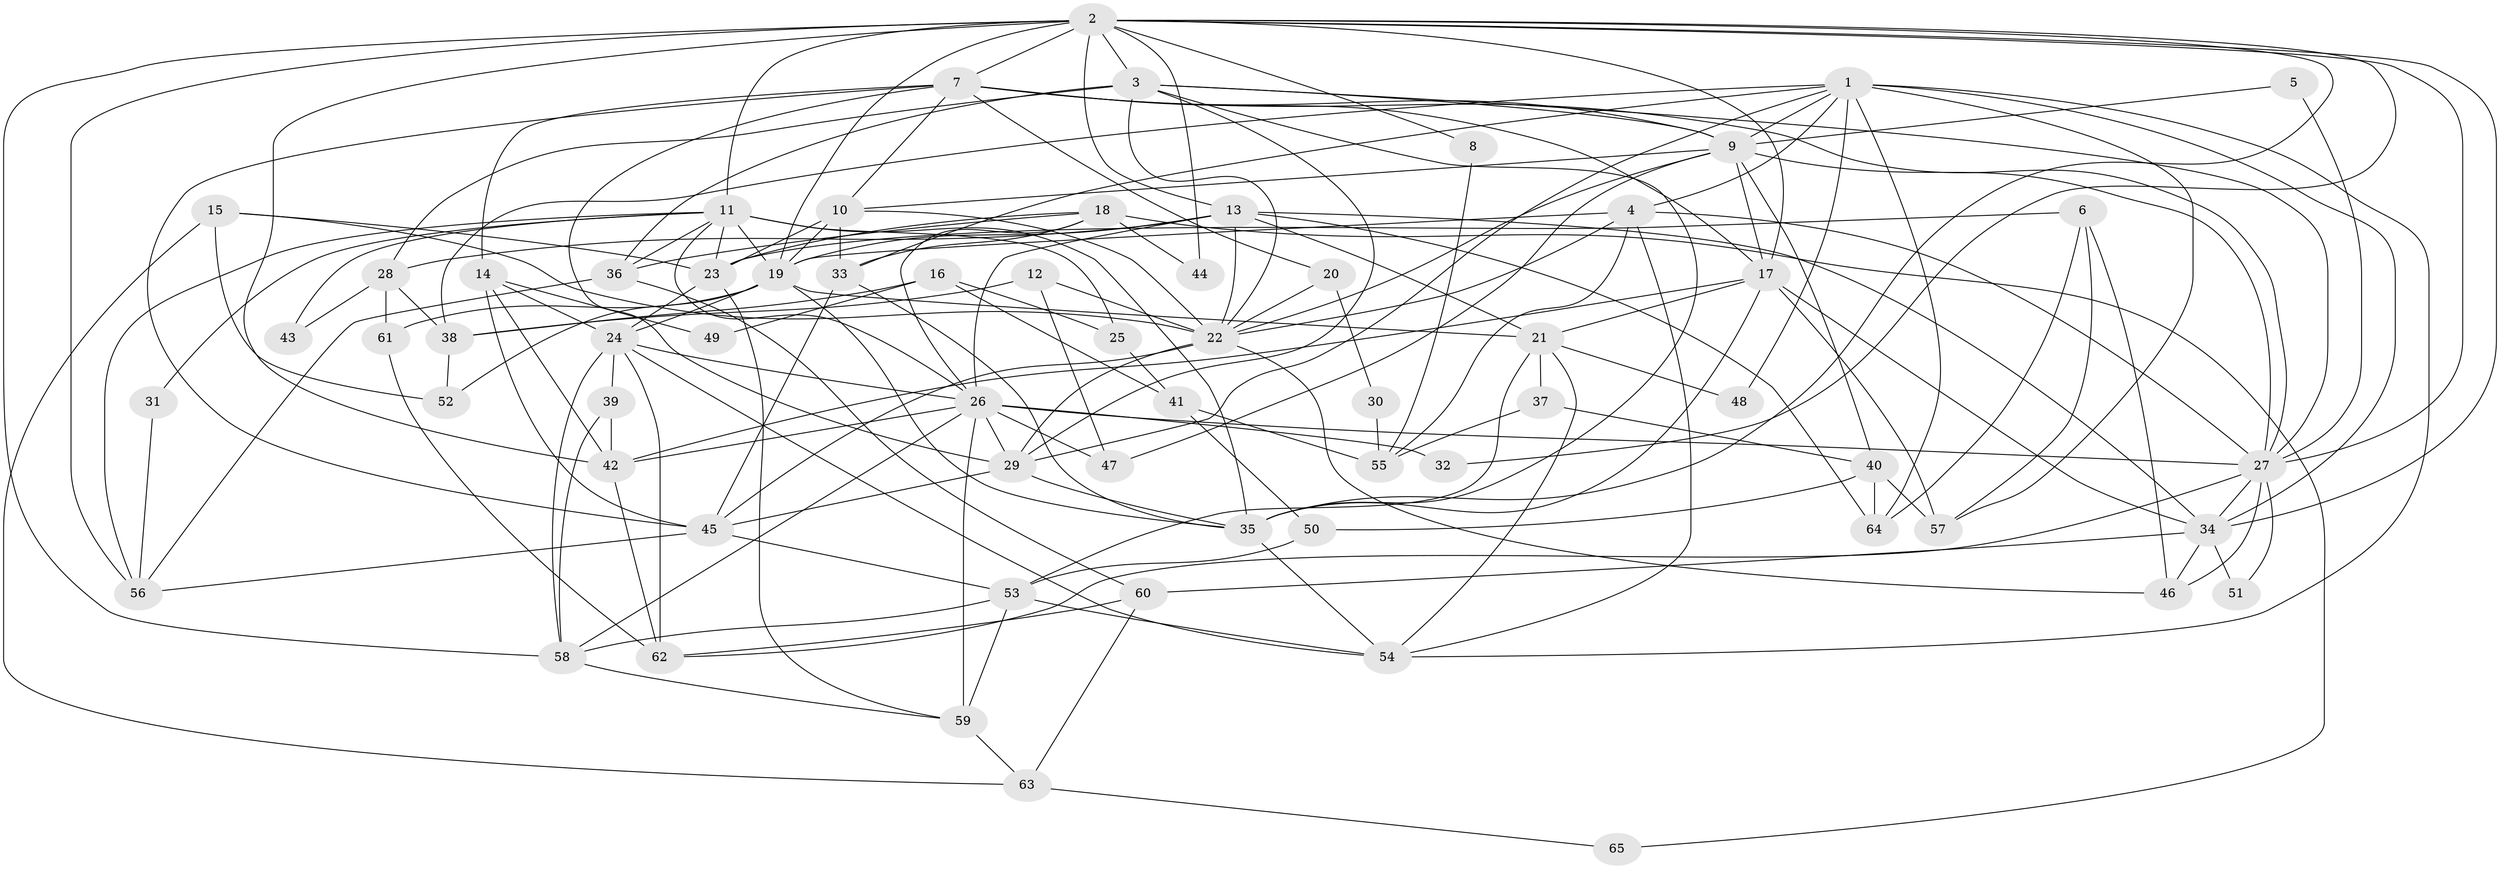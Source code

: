 // original degree distribution, {3: 0.2248062015503876, 5: 0.21705426356589147, 4: 0.3178294573643411, 6: 0.07751937984496124, 2: 0.13178294573643412, 7: 0.015503875968992248, 9: 0.007751937984496124, 8: 0.007751937984496124}
// Generated by graph-tools (version 1.1) at 2025/50/03/04/25 22:50:54]
// undirected, 65 vertices, 175 edges
graph export_dot {
  node [color=gray90,style=filled];
  1;
  2;
  3;
  4;
  5;
  6;
  7;
  8;
  9;
  10;
  11;
  12;
  13;
  14;
  15;
  16;
  17;
  18;
  19;
  20;
  21;
  22;
  23;
  24;
  25;
  26;
  27;
  28;
  29;
  30;
  31;
  32;
  33;
  34;
  35;
  36;
  37;
  38;
  39;
  40;
  41;
  42;
  43;
  44;
  45;
  46;
  47;
  48;
  49;
  50;
  51;
  52;
  53;
  54;
  55;
  56;
  57;
  58;
  59;
  60;
  61;
  62;
  63;
  64;
  65;
  1 -- 4 [weight=1.0];
  1 -- 9 [weight=1.0];
  1 -- 29 [weight=1.0];
  1 -- 33 [weight=2.0];
  1 -- 34 [weight=1.0];
  1 -- 38 [weight=1.0];
  1 -- 48 [weight=1.0];
  1 -- 54 [weight=1.0];
  1 -- 57 [weight=1.0];
  1 -- 64 [weight=1.0];
  2 -- 3 [weight=1.0];
  2 -- 7 [weight=2.0];
  2 -- 8 [weight=1.0];
  2 -- 11 [weight=1.0];
  2 -- 13 [weight=1.0];
  2 -- 17 [weight=1.0];
  2 -- 19 [weight=1.0];
  2 -- 27 [weight=1.0];
  2 -- 32 [weight=1.0];
  2 -- 34 [weight=1.0];
  2 -- 35 [weight=1.0];
  2 -- 42 [weight=1.0];
  2 -- 44 [weight=1.0];
  2 -- 56 [weight=1.0];
  2 -- 58 [weight=1.0];
  3 -- 9 [weight=1.0];
  3 -- 22 [weight=1.0];
  3 -- 27 [weight=2.0];
  3 -- 28 [weight=1.0];
  3 -- 29 [weight=1.0];
  3 -- 35 [weight=1.0];
  3 -- 36 [weight=1.0];
  4 -- 19 [weight=1.0];
  4 -- 22 [weight=1.0];
  4 -- 27 [weight=1.0];
  4 -- 54 [weight=1.0];
  4 -- 55 [weight=1.0];
  5 -- 9 [weight=1.0];
  5 -- 27 [weight=2.0];
  6 -- 23 [weight=1.0];
  6 -- 46 [weight=1.0];
  6 -- 57 [weight=1.0];
  6 -- 64 [weight=1.0];
  7 -- 9 [weight=1.0];
  7 -- 10 [weight=1.0];
  7 -- 14 [weight=2.0];
  7 -- 17 [weight=1.0];
  7 -- 20 [weight=1.0];
  7 -- 27 [weight=1.0];
  7 -- 29 [weight=1.0];
  7 -- 45 [weight=2.0];
  8 -- 55 [weight=1.0];
  9 -- 10 [weight=1.0];
  9 -- 17 [weight=1.0];
  9 -- 22 [weight=1.0];
  9 -- 27 [weight=1.0];
  9 -- 40 [weight=1.0];
  9 -- 47 [weight=1.0];
  10 -- 19 [weight=2.0];
  10 -- 22 [weight=1.0];
  10 -- 23 [weight=1.0];
  10 -- 33 [weight=1.0];
  11 -- 19 [weight=1.0];
  11 -- 23 [weight=1.0];
  11 -- 25 [weight=2.0];
  11 -- 26 [weight=1.0];
  11 -- 31 [weight=1.0];
  11 -- 35 [weight=1.0];
  11 -- 36 [weight=1.0];
  11 -- 43 [weight=1.0];
  11 -- 56 [weight=1.0];
  12 -- 22 [weight=1.0];
  12 -- 38 [weight=1.0];
  12 -- 47 [weight=1.0];
  13 -- 19 [weight=1.0];
  13 -- 21 [weight=1.0];
  13 -- 22 [weight=1.0];
  13 -- 26 [weight=1.0];
  13 -- 28 [weight=1.0];
  13 -- 34 [weight=1.0];
  13 -- 64 [weight=1.0];
  14 -- 24 [weight=1.0];
  14 -- 42 [weight=1.0];
  14 -- 45 [weight=1.0];
  14 -- 49 [weight=1.0];
  15 -- 22 [weight=1.0];
  15 -- 23 [weight=1.0];
  15 -- 52 [weight=1.0];
  15 -- 63 [weight=1.0];
  16 -- 25 [weight=1.0];
  16 -- 38 [weight=1.0];
  16 -- 41 [weight=1.0];
  16 -- 49 [weight=1.0];
  17 -- 21 [weight=1.0];
  17 -- 34 [weight=1.0];
  17 -- 35 [weight=1.0];
  17 -- 42 [weight=1.0];
  17 -- 57 [weight=1.0];
  18 -- 23 [weight=1.0];
  18 -- 26 [weight=1.0];
  18 -- 33 [weight=1.0];
  18 -- 36 [weight=1.0];
  18 -- 44 [weight=2.0];
  18 -- 65 [weight=1.0];
  19 -- 21 [weight=2.0];
  19 -- 24 [weight=1.0];
  19 -- 35 [weight=2.0];
  19 -- 52 [weight=1.0];
  19 -- 61 [weight=1.0];
  20 -- 22 [weight=1.0];
  20 -- 30 [weight=1.0];
  21 -- 37 [weight=1.0];
  21 -- 48 [weight=1.0];
  21 -- 53 [weight=1.0];
  21 -- 54 [weight=1.0];
  22 -- 29 [weight=3.0];
  22 -- 45 [weight=1.0];
  22 -- 46 [weight=1.0];
  23 -- 24 [weight=1.0];
  23 -- 59 [weight=1.0];
  24 -- 26 [weight=1.0];
  24 -- 39 [weight=1.0];
  24 -- 54 [weight=1.0];
  24 -- 58 [weight=1.0];
  24 -- 62 [weight=1.0];
  25 -- 41 [weight=1.0];
  26 -- 27 [weight=1.0];
  26 -- 29 [weight=1.0];
  26 -- 32 [weight=2.0];
  26 -- 42 [weight=1.0];
  26 -- 47 [weight=3.0];
  26 -- 58 [weight=1.0];
  26 -- 59 [weight=1.0];
  27 -- 34 [weight=2.0];
  27 -- 46 [weight=1.0];
  27 -- 51 [weight=1.0];
  27 -- 62 [weight=1.0];
  28 -- 38 [weight=1.0];
  28 -- 43 [weight=1.0];
  28 -- 61 [weight=1.0];
  29 -- 35 [weight=1.0];
  29 -- 45 [weight=1.0];
  30 -- 55 [weight=1.0];
  31 -- 56 [weight=1.0];
  33 -- 35 [weight=1.0];
  33 -- 45 [weight=1.0];
  34 -- 46 [weight=1.0];
  34 -- 51 [weight=1.0];
  34 -- 60 [weight=1.0];
  35 -- 54 [weight=1.0];
  36 -- 56 [weight=1.0];
  36 -- 60 [weight=1.0];
  37 -- 40 [weight=1.0];
  37 -- 55 [weight=1.0];
  38 -- 52 [weight=1.0];
  39 -- 42 [weight=1.0];
  39 -- 58 [weight=1.0];
  40 -- 50 [weight=1.0];
  40 -- 57 [weight=1.0];
  40 -- 64 [weight=1.0];
  41 -- 50 [weight=1.0];
  41 -- 55 [weight=1.0];
  42 -- 62 [weight=1.0];
  45 -- 53 [weight=1.0];
  45 -- 56 [weight=1.0];
  50 -- 53 [weight=1.0];
  53 -- 54 [weight=1.0];
  53 -- 58 [weight=1.0];
  53 -- 59 [weight=1.0];
  58 -- 59 [weight=1.0];
  59 -- 63 [weight=1.0];
  60 -- 62 [weight=1.0];
  60 -- 63 [weight=1.0];
  61 -- 62 [weight=1.0];
  63 -- 65 [weight=1.0];
}
